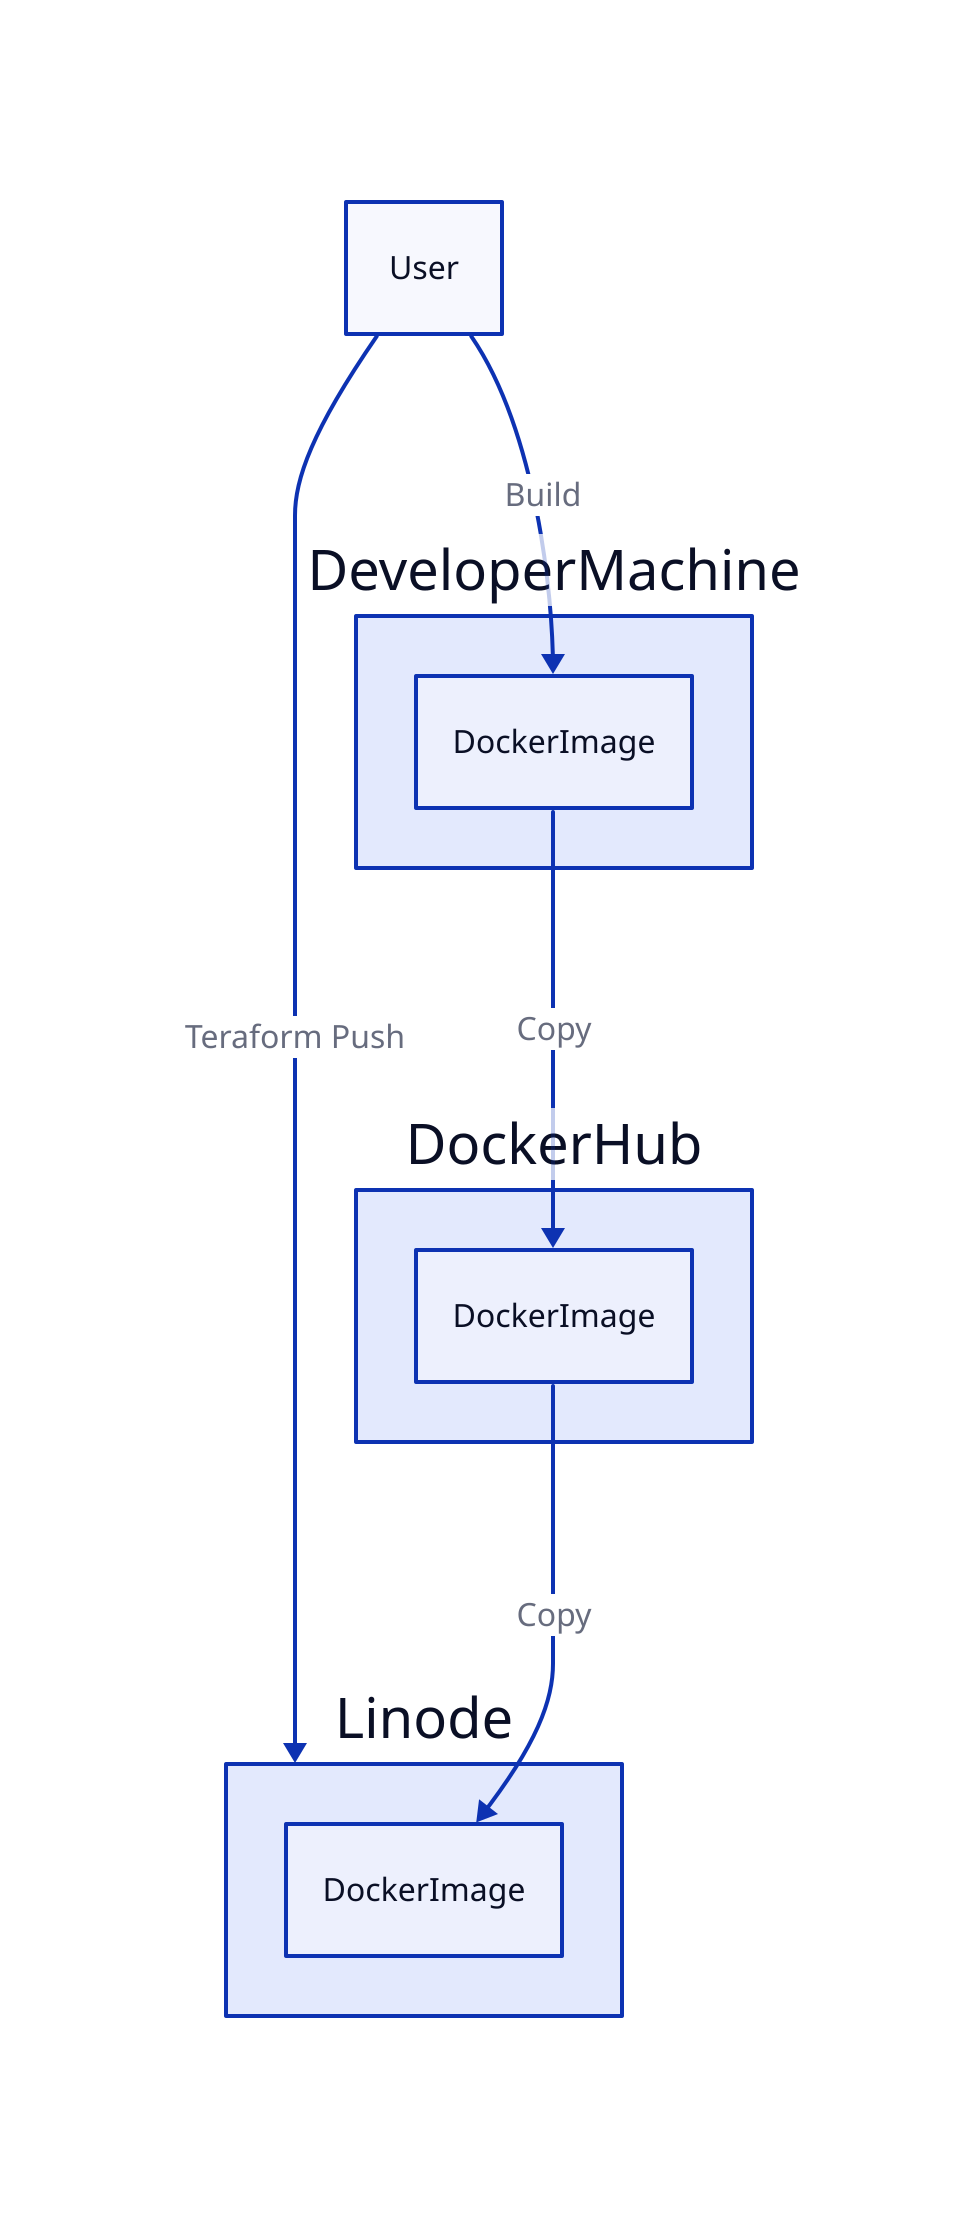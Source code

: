 vars: {
    d2-config: {
        layout-engine: elk
        theme-id: 200
    }
}

DeveloperMachine {
    DockerImage {
    }
}
DockerHub {
    DockerImage
}
Linode {
   DockerImage
}

User -> DeveloperMachine.DockerImage: Build
DeveloperMachine.DockerImage -> DockerHub.DockerImage: Copy
User -> Linode: Teraform Push
Linode.DockerImage <- DockerHub.DockerImage: Copy
